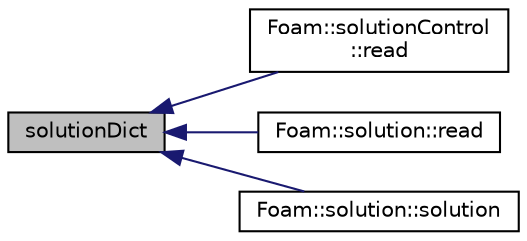 digraph "solutionDict"
{
  bgcolor="transparent";
  edge [fontname="Helvetica",fontsize="10",labelfontname="Helvetica",labelfontsize="10"];
  node [fontname="Helvetica",fontsize="10",shape=record];
  rankdir="LR";
  Node1 [label="solutionDict",height=0.2,width=0.4,color="black", fillcolor="grey75", style="filled", fontcolor="black"];
  Node1 -> Node2 [dir="back",color="midnightblue",fontsize="10",style="solid",fontname="Helvetica"];
  Node2 [label="Foam::solutionControl\l::read",height=0.2,width=0.4,color="black",URL="$a02377.html#a5000fb6b71961a972685d699d4634d34",tooltip="Read controls from fvSolution dictionary. "];
  Node1 -> Node3 [dir="back",color="midnightblue",fontsize="10",style="solid",fontname="Helvetica"];
  Node3 [label="Foam::solution::read",height=0.2,width=0.4,color="black",URL="$a02376.html#af816873151ddb0126e98bb2f914d8ed5",tooltip="Read the solution dictionary. "];
  Node1 -> Node4 [dir="back",color="midnightblue",fontsize="10",style="solid",fontname="Helvetica"];
  Node4 [label="Foam::solution::solution",height=0.2,width=0.4,color="black",URL="$a02376.html#a362cf082ae4d7d191912eb43796a0e93",tooltip="Construct for given objectRegistry and dictionary. "];
}
